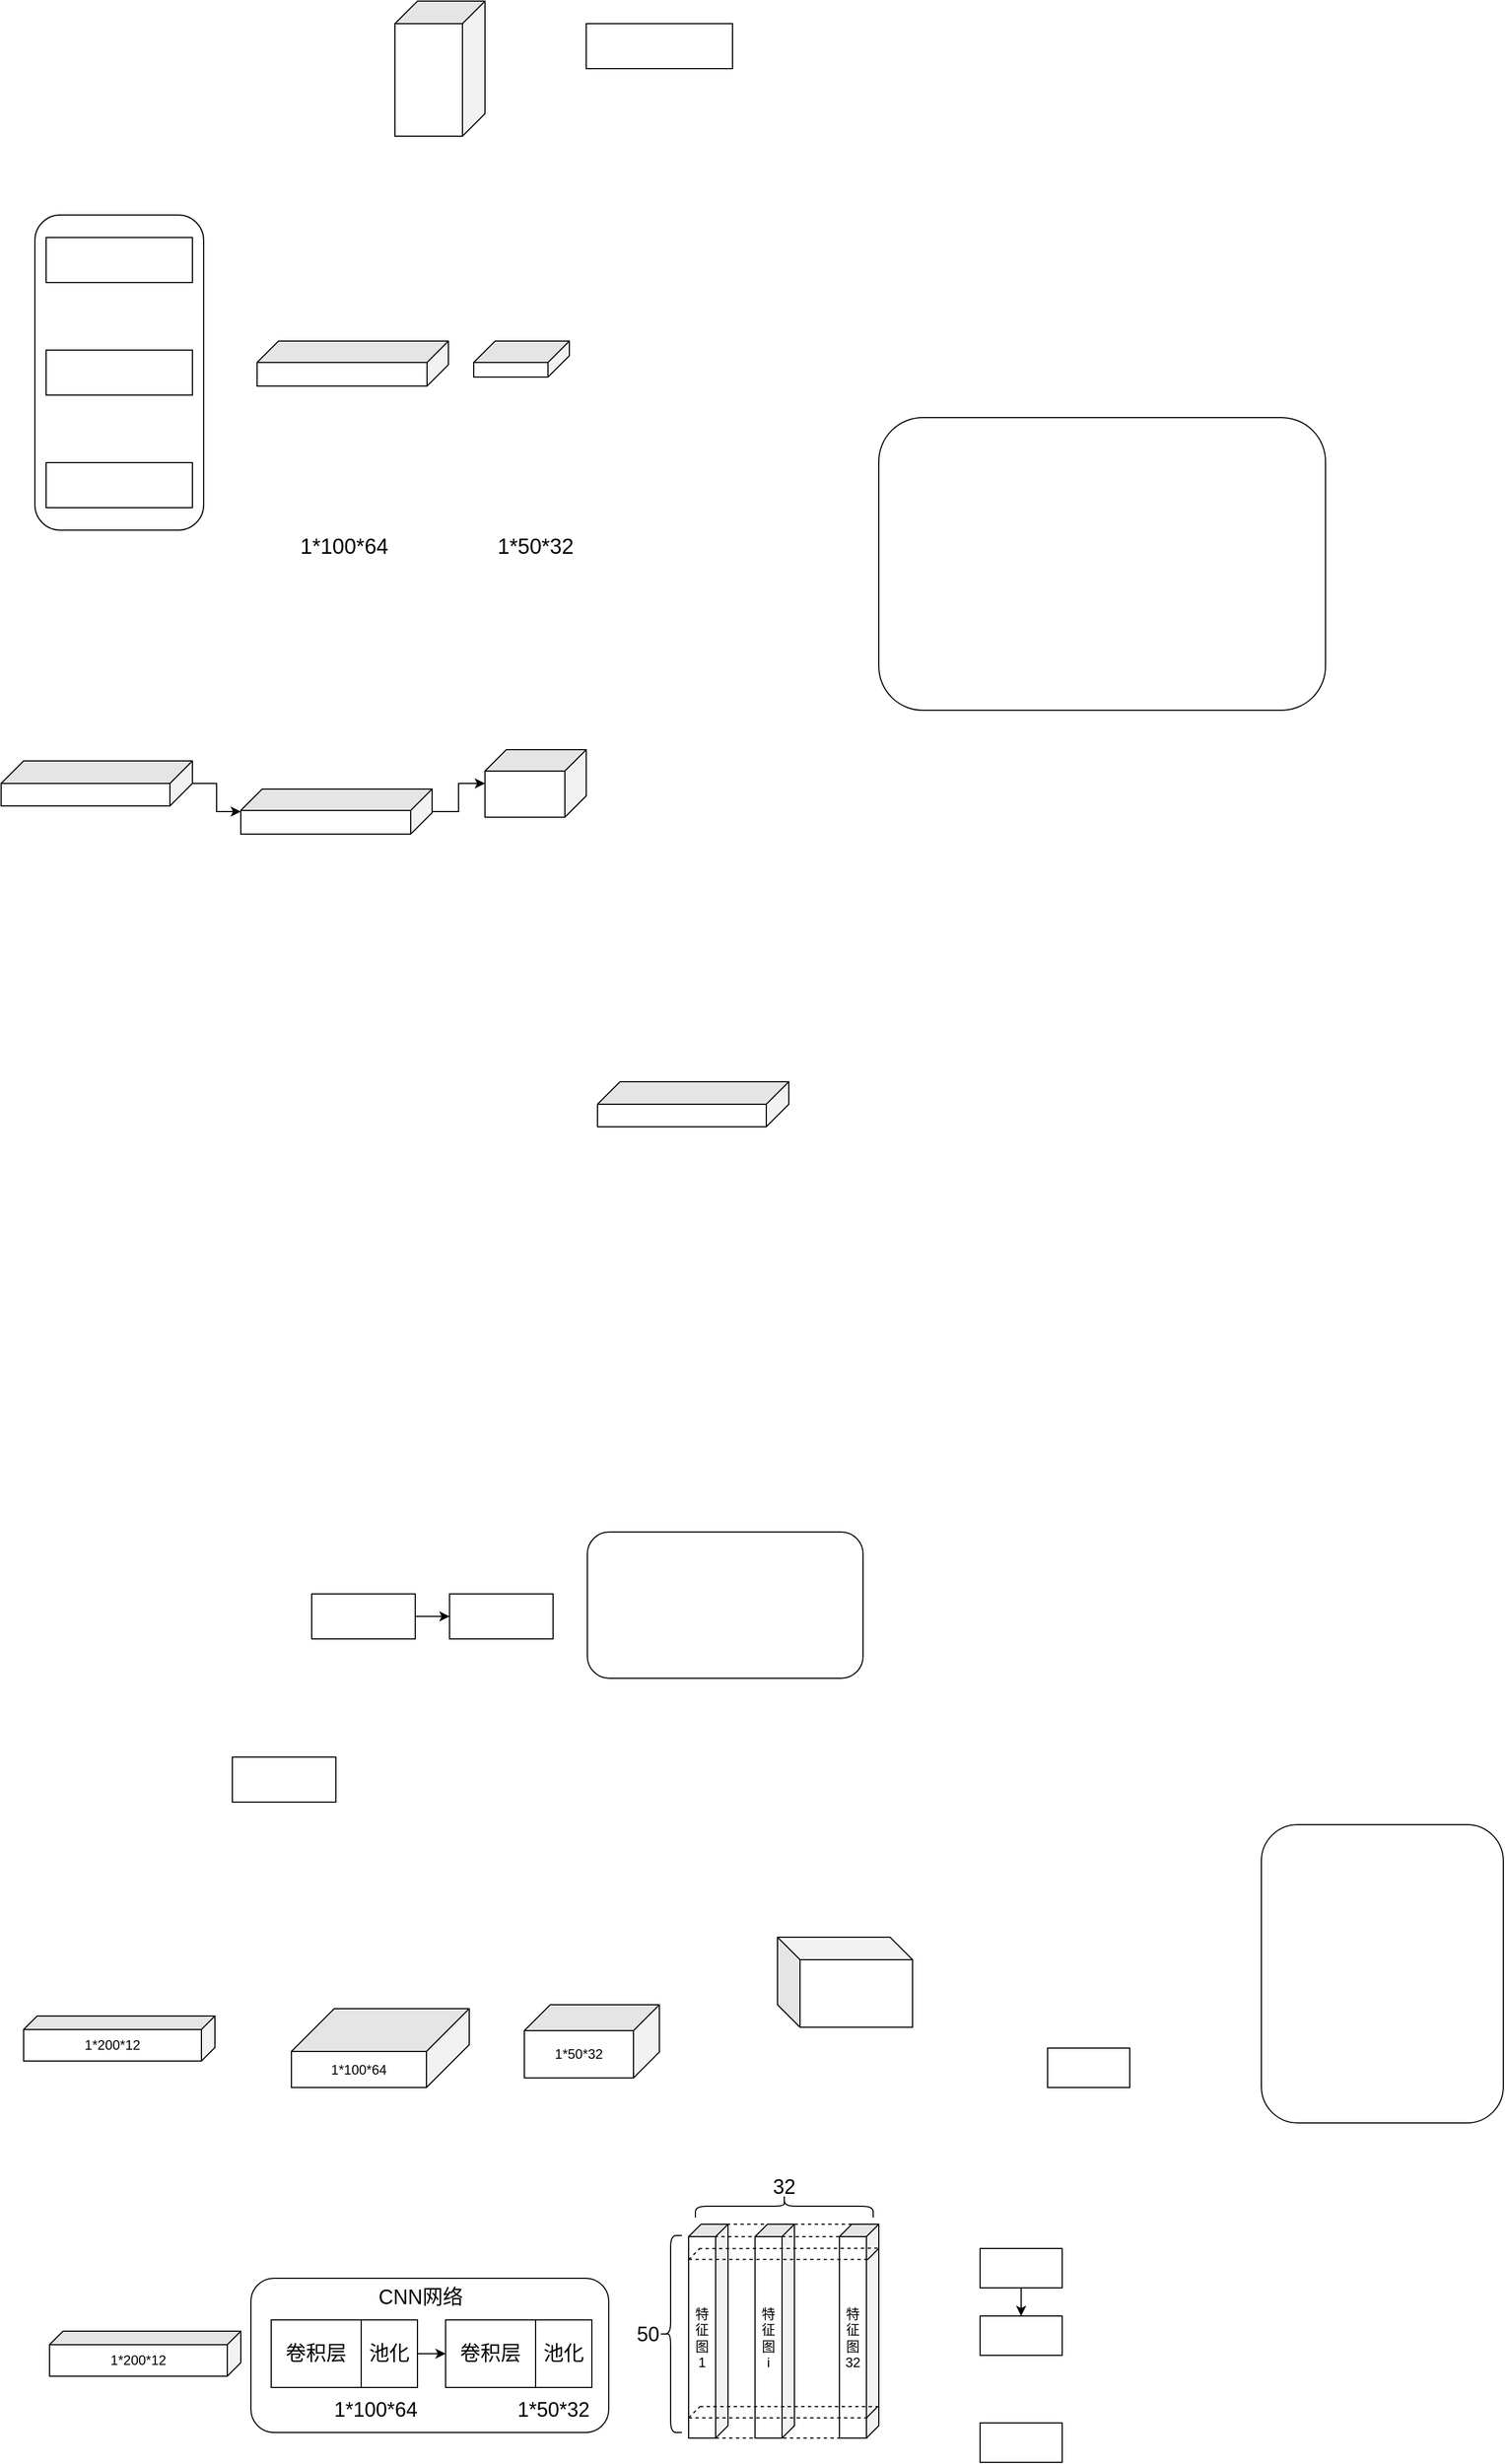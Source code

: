 <mxfile version="12.1.4" type="github" pages="1">
  <diagram id="lJSEZnFhlExgmXPmysFB" name="Page-1">
    <mxGraphModel dx="1128" dy="597" grid="1" gridSize="10" guides="1" tooltips="1" connect="1" arrows="1" fold="1" page="1" pageScale="1" pageWidth="827" pageHeight="1169" math="0" shadow="0">
      <root>
        <mxCell id="0"/>
        <mxCell id="1" parent="0"/>
        <mxCell id="eGzz-Rn0fV7NUqwpoASo-1" value="" style="rounded=0;whiteSpace=wrap;html=1;" vertex="1" parent="1">
          <mxGeometry x="50" y="240" width="130" height="40" as="geometry"/>
        </mxCell>
        <mxCell id="eGzz-Rn0fV7NUqwpoASo-10" value="" style="rounded=0;whiteSpace=wrap;html=1;" vertex="1" parent="1">
          <mxGeometry x="50" y="340" width="130" height="40" as="geometry"/>
        </mxCell>
        <mxCell id="eGzz-Rn0fV7NUqwpoASo-11" value="" style="rounded=0;whiteSpace=wrap;html=1;" vertex="1" parent="1">
          <mxGeometry x="50" y="440" width="130" height="40" as="geometry"/>
        </mxCell>
        <mxCell id="eGzz-Rn0fV7NUqwpoASo-12" value="" style="rounded=1;whiteSpace=wrap;html=1;fillColor=none;" vertex="1" parent="1">
          <mxGeometry x="40" y="220" width="150" height="280" as="geometry"/>
        </mxCell>
        <mxCell id="eGzz-Rn0fV7NUqwpoASo-13" value="" style="rounded=1;whiteSpace=wrap;html=1;fillColor=none;" vertex="1" parent="1">
          <mxGeometry x="790" y="400" width="397" height="260" as="geometry"/>
        </mxCell>
        <mxCell id="eGzz-Rn0fV7NUqwpoASo-28" value="" style="edgeStyle=orthogonalEdgeStyle;rounded=0;orthogonalLoop=1;jettySize=auto;html=1;" edge="1" parent="1" source="eGzz-Rn0fV7NUqwpoASo-14" target="eGzz-Rn0fV7NUqwpoASo-27">
          <mxGeometry relative="1" as="geometry"/>
        </mxCell>
        <mxCell id="eGzz-Rn0fV7NUqwpoASo-14" value="" style="shape=cube;whiteSpace=wrap;html=1;boundedLbl=1;backgroundOutline=1;darkOpacity=0.05;darkOpacity2=0.1;fillColor=none;direction=south;size=19;" vertex="1" parent="1">
          <mxGeometry x="223" y="730" width="170" height="40" as="geometry"/>
        </mxCell>
        <mxCell id="eGzz-Rn0fV7NUqwpoASo-27" value="" style="shape=cube;whiteSpace=wrap;html=1;boundedLbl=1;backgroundOutline=1;darkOpacity=0.05;darkOpacity2=0.1;fillColor=none;direction=south;size=19;" vertex="1" parent="1">
          <mxGeometry x="440" y="695" width="90" height="60" as="geometry"/>
        </mxCell>
        <mxCell id="eGzz-Rn0fV7NUqwpoASo-15" value="" style="shape=cube;whiteSpace=wrap;html=1;boundedLbl=1;backgroundOutline=1;darkOpacity=0.05;darkOpacity2=0.1;fillColor=none;direction=south;" vertex="1" parent="1">
          <mxGeometry x="360" y="30" width="80" height="120" as="geometry"/>
        </mxCell>
        <mxCell id="eGzz-Rn0fV7NUqwpoASo-30" value="" style="edgeStyle=orthogonalEdgeStyle;rounded=0;orthogonalLoop=1;jettySize=auto;html=1;" edge="1" parent="1" source="eGzz-Rn0fV7NUqwpoASo-16" target="eGzz-Rn0fV7NUqwpoASo-14">
          <mxGeometry relative="1" as="geometry"/>
        </mxCell>
        <mxCell id="eGzz-Rn0fV7NUqwpoASo-16" value="" style="shape=cube;whiteSpace=wrap;html=1;boundedLbl=1;backgroundOutline=1;darkOpacity=0.05;darkOpacity2=0.1;fillColor=none;direction=south;" vertex="1" parent="1">
          <mxGeometry x="10" y="705" width="170" height="40" as="geometry"/>
        </mxCell>
        <mxCell id="eGzz-Rn0fV7NUqwpoASo-20" value="" style="rounded=0;whiteSpace=wrap;html=1;" vertex="1" parent="1">
          <mxGeometry x="530" y="50" width="130" height="40" as="geometry"/>
        </mxCell>
        <mxCell id="eGzz-Rn0fV7NUqwpoASo-31" value="" style="shape=cube;whiteSpace=wrap;html=1;boundedLbl=1;backgroundOutline=1;darkOpacity=0.05;darkOpacity2=0.1;fillColor=none;direction=south;size=19;" vertex="1" parent="1">
          <mxGeometry x="237.5" y="332" width="170" height="40" as="geometry"/>
        </mxCell>
        <mxCell id="eGzz-Rn0fV7NUqwpoASo-32" value="&lt;font style=&quot;font-size: 19px&quot;&gt;1*100*64&lt;/font&gt;" style="text;html=1;strokeColor=none;fillColor=none;align=center;verticalAlign=middle;whiteSpace=wrap;rounded=0;" vertex="1" parent="1">
          <mxGeometry x="260" y="490" width="110" height="50" as="geometry"/>
        </mxCell>
        <mxCell id="eGzz-Rn0fV7NUqwpoASo-33" value="" style="shape=cube;whiteSpace=wrap;html=1;boundedLbl=1;backgroundOutline=1;darkOpacity=0.05;darkOpacity2=0.1;fillColor=none;direction=south;size=19;" vertex="1" parent="1">
          <mxGeometry x="430" y="332" width="85" height="32" as="geometry"/>
        </mxCell>
        <mxCell id="eGzz-Rn0fV7NUqwpoASo-34" value="" style="rounded=1;whiteSpace=wrap;html=1;fillColor=none;" vertex="1" parent="1">
          <mxGeometry x="531" y="1390" width="245" height="130" as="geometry"/>
        </mxCell>
        <mxCell id="eGzz-Rn0fV7NUqwpoASo-35" value="&lt;font style=&quot;font-size: 19px&quot;&gt;1*50*32&lt;/font&gt;" style="text;html=1;strokeColor=none;fillColor=none;align=center;verticalAlign=middle;whiteSpace=wrap;rounded=0;" vertex="1" parent="1">
          <mxGeometry x="430" y="490" width="110" height="50" as="geometry"/>
        </mxCell>
        <mxCell id="eGzz-Rn0fV7NUqwpoASo-36" value="特征图&lt;br&gt;1" style="shape=cube;whiteSpace=wrap;html=1;boundedLbl=1;backgroundOutline=1;darkOpacity=0.05;darkOpacity2=0.1;fillColor=none;direction=south;size=11;" vertex="1" parent="1">
          <mxGeometry x="621" y="2005" width="35" height="190" as="geometry"/>
        </mxCell>
        <mxCell id="eGzz-Rn0fV7NUqwpoASo-37" value="特征图&lt;br&gt;i" style="shape=cube;whiteSpace=wrap;html=1;boundedLbl=1;backgroundOutline=1;darkOpacity=0.05;darkOpacity2=0.1;fillColor=none;direction=south;size=11;fontStyle=0" vertex="1" parent="1">
          <mxGeometry x="680" y="2005" width="35" height="190" as="geometry"/>
        </mxCell>
        <mxCell id="eGzz-Rn0fV7NUqwpoASo-38" value="特征图&lt;br&gt;32" style="shape=cube;whiteSpace=wrap;html=1;boundedLbl=1;backgroundOutline=1;darkOpacity=0.05;darkOpacity2=0.1;fillColor=none;direction=south;size=11;fontStyle=0" vertex="1" parent="1">
          <mxGeometry x="755" y="2005" width="35" height="190" as="geometry"/>
        </mxCell>
        <mxCell id="eGzz-Rn0fV7NUqwpoASo-39" value="1*200*12" style="shape=cube;whiteSpace=wrap;html=1;boundedLbl=1;backgroundOutline=1;darkOpacity=0.05;darkOpacity2=0.1;fillColor=none;direction=south;size=12;" vertex="1" parent="1">
          <mxGeometry x="53" y="2100" width="170" height="40" as="geometry"/>
        </mxCell>
        <mxCell id="eGzz-Rn0fV7NUqwpoASo-40" value="" style="shape=cube;whiteSpace=wrap;html=1;boundedLbl=1;backgroundOutline=1;darkOpacity=0.05;darkOpacity2=0.1;fillColor=none;direction=south;" vertex="1" parent="1">
          <mxGeometry x="540" y="990" width="170" height="40" as="geometry"/>
        </mxCell>
        <mxCell id="eGzz-Rn0fV7NUqwpoASo-41" value="1*100*64" style="shape=cube;whiteSpace=wrap;html=1;boundedLbl=1;backgroundOutline=1;darkOpacity=0.05;darkOpacity2=0.1;fillColor=none;direction=south;size=38;" vertex="1" parent="1">
          <mxGeometry x="268" y="1813.5" width="158" height="70" as="geometry"/>
        </mxCell>
        <mxCell id="eGzz-Rn0fV7NUqwpoASo-42" value="1*50*32" style="shape=cube;whiteSpace=wrap;html=1;boundedLbl=1;backgroundOutline=1;darkOpacity=0.05;darkOpacity2=0.1;fillColor=none;direction=south;size=23;" vertex="1" parent="1">
          <mxGeometry x="475" y="1810" width="120" height="65" as="geometry"/>
        </mxCell>
        <mxCell id="eGzz-Rn0fV7NUqwpoASo-43" value="" style="rounded=0;whiteSpace=wrap;html=1;fillColor=none;" vertex="1" parent="1">
          <mxGeometry x="215.5" y="1590" width="92" height="40" as="geometry"/>
        </mxCell>
        <mxCell id="eGzz-Rn0fV7NUqwpoASo-44" value="卷积层" style="rounded=0;whiteSpace=wrap;html=1;fillColor=none;fontSize=18;" vertex="1" parent="1">
          <mxGeometry x="250" y="2090" width="80" height="60" as="geometry"/>
        </mxCell>
        <mxCell id="eGzz-Rn0fV7NUqwpoASo-66" value="" style="edgeStyle=orthogonalEdgeStyle;rounded=0;orthogonalLoop=1;jettySize=auto;html=1;fontSize=18;" edge="1" parent="1" source="eGzz-Rn0fV7NUqwpoASo-50" target="eGzz-Rn0fV7NUqwpoASo-64">
          <mxGeometry relative="1" as="geometry"/>
        </mxCell>
        <mxCell id="eGzz-Rn0fV7NUqwpoASo-50" value="池化" style="rounded=0;whiteSpace=wrap;html=1;fillColor=none;fontSize=18;" vertex="1" parent="1">
          <mxGeometry x="330" y="2090" width="50" height="60" as="geometry"/>
        </mxCell>
        <mxCell id="eGzz-Rn0fV7NUqwpoASo-47" value="" style="edgeStyle=orthogonalEdgeStyle;rounded=0;orthogonalLoop=1;jettySize=auto;html=1;" edge="1" parent="1" source="eGzz-Rn0fV7NUqwpoASo-45" target="eGzz-Rn0fV7NUqwpoASo-46">
          <mxGeometry relative="1" as="geometry"/>
        </mxCell>
        <mxCell id="eGzz-Rn0fV7NUqwpoASo-45" value="" style="rounded=0;whiteSpace=wrap;html=1;fillColor=none;" vertex="1" parent="1">
          <mxGeometry x="286" y="1445" width="92" height="40" as="geometry"/>
        </mxCell>
        <mxCell id="eGzz-Rn0fV7NUqwpoASo-46" value="" style="rounded=0;whiteSpace=wrap;html=1;fillColor=none;" vertex="1" parent="1">
          <mxGeometry x="408.5" y="1445" width="92" height="40" as="geometry"/>
        </mxCell>
        <mxCell id="eGzz-Rn0fV7NUqwpoASo-48" value="" style="shape=cube;whiteSpace=wrap;html=1;boundedLbl=1;backgroundOutline=1;darkOpacity=0.05;darkOpacity2=0.1;fillColor=none;" vertex="1" parent="1">
          <mxGeometry x="700" y="1750" width="120" height="80" as="geometry"/>
        </mxCell>
        <mxCell id="eGzz-Rn0fV7NUqwpoASo-49" value="1*200*12" style="shape=cube;whiteSpace=wrap;html=1;boundedLbl=1;backgroundOutline=1;darkOpacity=0.05;darkOpacity2=0.1;fillColor=none;direction=south;size=12;" vertex="1" parent="1">
          <mxGeometry x="30" y="1820" width="170" height="40" as="geometry"/>
        </mxCell>
        <mxCell id="eGzz-Rn0fV7NUqwpoASo-55" value="" style="edgeStyle=orthogonalEdgeStyle;rounded=0;orthogonalLoop=1;jettySize=auto;html=1;" edge="1" parent="1" source="eGzz-Rn0fV7NUqwpoASo-52" target="eGzz-Rn0fV7NUqwpoASo-54">
          <mxGeometry relative="1" as="geometry"/>
        </mxCell>
        <mxCell id="eGzz-Rn0fV7NUqwpoASo-52" value="" style="rounded=0;whiteSpace=wrap;html=1;fillColor=none;" vertex="1" parent="1">
          <mxGeometry x="880" y="2026.5" width="73" height="35" as="geometry"/>
        </mxCell>
        <mxCell id="eGzz-Rn0fV7NUqwpoASo-54" value="" style="rounded=0;whiteSpace=wrap;html=1;fillColor=none;" vertex="1" parent="1">
          <mxGeometry x="880" y="2086.5" width="73" height="35" as="geometry"/>
        </mxCell>
        <mxCell id="eGzz-Rn0fV7NUqwpoASo-60" value="" style="rounded=0;whiteSpace=wrap;html=1;fillColor=none;" vertex="1" parent="1">
          <mxGeometry x="880" y="2181.5" width="73" height="35" as="geometry"/>
        </mxCell>
        <mxCell id="eGzz-Rn0fV7NUqwpoASo-53" value="" style="rounded=0;whiteSpace=wrap;html=1;fillColor=none;" vertex="1" parent="1">
          <mxGeometry x="940" y="1848.5" width="73" height="35" as="geometry"/>
        </mxCell>
        <mxCell id="eGzz-Rn0fV7NUqwpoASo-64" value="卷积层" style="rounded=0;whiteSpace=wrap;html=1;fillColor=none;fontSize=18;" vertex="1" parent="1">
          <mxGeometry x="405" y="2090" width="80" height="60" as="geometry"/>
        </mxCell>
        <mxCell id="eGzz-Rn0fV7NUqwpoASo-65" value="池化" style="rounded=0;whiteSpace=wrap;html=1;fillColor=none;fontSize=18;" vertex="1" parent="1">
          <mxGeometry x="485" y="2090" width="50" height="60" as="geometry"/>
        </mxCell>
        <mxCell id="eGzz-Rn0fV7NUqwpoASo-67" value="" style="rounded=1;whiteSpace=wrap;html=1;fillColor=none;fontSize=18;" vertex="1" parent="1">
          <mxGeometry x="232" y="2053" width="318" height="137" as="geometry"/>
        </mxCell>
        <mxCell id="eGzz-Rn0fV7NUqwpoASo-68" value="CNN网络" style="text;html=1;strokeColor=none;fillColor=none;align=center;verticalAlign=middle;whiteSpace=wrap;rounded=0;fontSize=18;" vertex="1" parent="1">
          <mxGeometry x="322.5" y="2050" width="120" height="40" as="geometry"/>
        </mxCell>
        <mxCell id="eGzz-Rn0fV7NUqwpoASo-69" value="" style="rounded=1;whiteSpace=wrap;html=1;fillColor=none;fontSize=18;" vertex="1" parent="1">
          <mxGeometry x="1130" y="1650" width="215" height="265" as="geometry"/>
        </mxCell>
        <mxCell id="eGzz-Rn0fV7NUqwpoASo-70" value="1*100*64" style="text;html=1;strokeColor=none;fillColor=none;align=center;verticalAlign=middle;whiteSpace=wrap;rounded=0;fontSize=18;" vertex="1" parent="1">
          <mxGeometry x="281" y="2160" width="124" height="20" as="geometry"/>
        </mxCell>
        <mxCell id="eGzz-Rn0fV7NUqwpoASo-71" value="1*50*32" style="text;html=1;strokeColor=none;fillColor=none;align=center;verticalAlign=middle;whiteSpace=wrap;rounded=0;fontSize=18;" vertex="1" parent="1">
          <mxGeometry x="438.5" y="2160" width="124" height="20" as="geometry"/>
        </mxCell>
        <mxCell id="eGzz-Rn0fV7NUqwpoASo-72" value="" style="shape=curlyBracket;whiteSpace=wrap;html=1;rounded=1;fillColor=none;fontSize=18;" vertex="1" parent="1">
          <mxGeometry x="595" y="2015" width="20" height="175" as="geometry"/>
        </mxCell>
        <mxCell id="eGzz-Rn0fV7NUqwpoASo-73" value="50" style="text;html=1;resizable=0;points=[];autosize=1;align=left;verticalAlign=top;spacingTop=-4;fontSize=18;" vertex="1" parent="1">
          <mxGeometry x="573" y="2090" width="40" height="20" as="geometry"/>
        </mxCell>
        <mxCell id="eGzz-Rn0fV7NUqwpoASo-74" value="" style="shape=curlyBracket;whiteSpace=wrap;html=1;rounded=1;fillColor=none;fontSize=18;direction=south;" vertex="1" parent="1">
          <mxGeometry x="627" y="1979" width="158" height="20" as="geometry"/>
        </mxCell>
        <mxCell id="eGzz-Rn0fV7NUqwpoASo-75" value="32" style="text;html=1;resizable=0;points=[];autosize=1;align=left;verticalAlign=top;spacingTop=-4;fontSize=18;" vertex="1" parent="1">
          <mxGeometry x="694" y="1959" width="40" height="20" as="geometry"/>
        </mxCell>
        <mxCell id="eGzz-Rn0fV7NUqwpoASo-76" value="" style="endArrow=none;dashed=1;html=1;fontSize=18;entryX=0;entryY=0;entryDx=11;entryDy=35;entryPerimeter=0;exitX=0;exitY=0;exitDx=11;exitDy=35;exitPerimeter=0;" edge="1" parent="1" source="eGzz-Rn0fV7NUqwpoASo-38" target="eGzz-Rn0fV7NUqwpoASo-36">
          <mxGeometry width="50" height="50" relative="1" as="geometry">
            <mxPoint x="378" y="2004" as="sourcePoint"/>
            <mxPoint x="620" y="2010" as="targetPoint"/>
          </mxGeometry>
        </mxCell>
        <mxCell id="eGzz-Rn0fV7NUqwpoASo-77" value="" style="endArrow=none;dashed=1;html=1;fontSize=18;entryX=0;entryY=0;entryDx=0;entryDy=24;entryPerimeter=0;exitX=0;exitY=0;exitDx=0;exitDy=24;exitPerimeter=0;" edge="1" parent="1" source="eGzz-Rn0fV7NUqwpoASo-38" target="eGzz-Rn0fV7NUqwpoASo-36">
          <mxGeometry width="50" height="50" relative="1" as="geometry">
            <mxPoint x="500" y="2020" as="sourcePoint"/>
            <mxPoint x="550" y="1970" as="targetPoint"/>
          </mxGeometry>
        </mxCell>
        <mxCell id="eGzz-Rn0fV7NUqwpoASo-78" value="" style="endArrow=none;dashed=1;html=1;fontSize=18;entryX=0.149;entryY=1;entryDx=0;entryDy=0;entryPerimeter=0;exitX=0.149;exitY=0.286;exitDx=0;exitDy=0;exitPerimeter=0;" edge="1" parent="1">
          <mxGeometry width="50" height="50" relative="1" as="geometry">
            <mxPoint x="779.99" y="2036.31" as="sourcePoint"/>
            <mxPoint x="621" y="2036.31" as="targetPoint"/>
          </mxGeometry>
        </mxCell>
        <mxCell id="eGzz-Rn0fV7NUqwpoASo-79" value="" style="endArrow=none;dashed=1;html=1;fontSize=18;entryX=0.112;entryY=0.009;entryDx=0;entryDy=0;entryPerimeter=0;exitX=0.114;exitY=0.743;exitDx=0;exitDy=0;exitPerimeter=0;" edge="1" parent="1" source="eGzz-Rn0fV7NUqwpoASo-36" target="eGzz-Rn0fV7NUqwpoASo-38">
          <mxGeometry width="50" height="50" relative="1" as="geometry">
            <mxPoint x="520" y="2040" as="sourcePoint"/>
            <mxPoint x="570" y="1990" as="targetPoint"/>
          </mxGeometry>
        </mxCell>
        <mxCell id="eGzz-Rn0fV7NUqwpoASo-84" value="" style="endArrow=none;dashed=1;html=1;fontSize=18;" edge="1" parent="1">
          <mxGeometry width="50" height="50" relative="1" as="geometry">
            <mxPoint x="621" y="2177" as="sourcePoint"/>
            <mxPoint x="780" y="2177" as="targetPoint"/>
          </mxGeometry>
        </mxCell>
        <mxCell id="eGzz-Rn0fV7NUqwpoASo-85" value="" style="endArrow=none;dashed=1;html=1;fontSize=18;" edge="1" parent="1">
          <mxGeometry width="50" height="50" relative="1" as="geometry">
            <mxPoint x="621" y="2195" as="sourcePoint"/>
            <mxPoint x="780" y="2195" as="targetPoint"/>
          </mxGeometry>
        </mxCell>
        <mxCell id="eGzz-Rn0fV7NUqwpoASo-86" value="" style="endArrow=none;dashed=1;html=1;fontSize=18;" edge="1" parent="1">
          <mxGeometry width="50" height="50" relative="1" as="geometry">
            <mxPoint x="631" y="2167" as="sourcePoint"/>
            <mxPoint x="790" y="2167" as="targetPoint"/>
          </mxGeometry>
        </mxCell>
        <mxCell id="eGzz-Rn0fV7NUqwpoASo-88" value="" style="endArrow=none;html=1;fontSize=18;" edge="1" parent="1">
          <mxGeometry width="50" height="50" relative="1" as="geometry">
            <mxPoint x="780" y="2036.5" as="sourcePoint"/>
            <mxPoint x="790" y="2026.5" as="targetPoint"/>
          </mxGeometry>
        </mxCell>
        <mxCell id="eGzz-Rn0fV7NUqwpoASo-89" value="" style="endArrow=none;dashed=1;html=1;fontSize=18;" edge="1" parent="1">
          <mxGeometry width="50" height="50" relative="1" as="geometry">
            <mxPoint x="621" y="2036.5" as="sourcePoint"/>
            <mxPoint x="631" y="2026.5" as="targetPoint"/>
          </mxGeometry>
        </mxCell>
        <mxCell id="eGzz-Rn0fV7NUqwpoASo-90" value="" style="endArrow=none;dashed=1;html=1;fontSize=18;" edge="1" parent="1">
          <mxGeometry width="50" height="50" relative="1" as="geometry">
            <mxPoint x="621" y="2177" as="sourcePoint"/>
            <mxPoint x="631" y="2167" as="targetPoint"/>
          </mxGeometry>
        </mxCell>
        <mxCell id="eGzz-Rn0fV7NUqwpoASo-91" value="" style="endArrow=none;html=1;fontSize=18;" edge="1" parent="1">
          <mxGeometry width="50" height="50" relative="1" as="geometry">
            <mxPoint x="779" y="2177" as="sourcePoint"/>
            <mxPoint x="789" y="2167" as="targetPoint"/>
          </mxGeometry>
        </mxCell>
      </root>
    </mxGraphModel>
  </diagram>
</mxfile>
